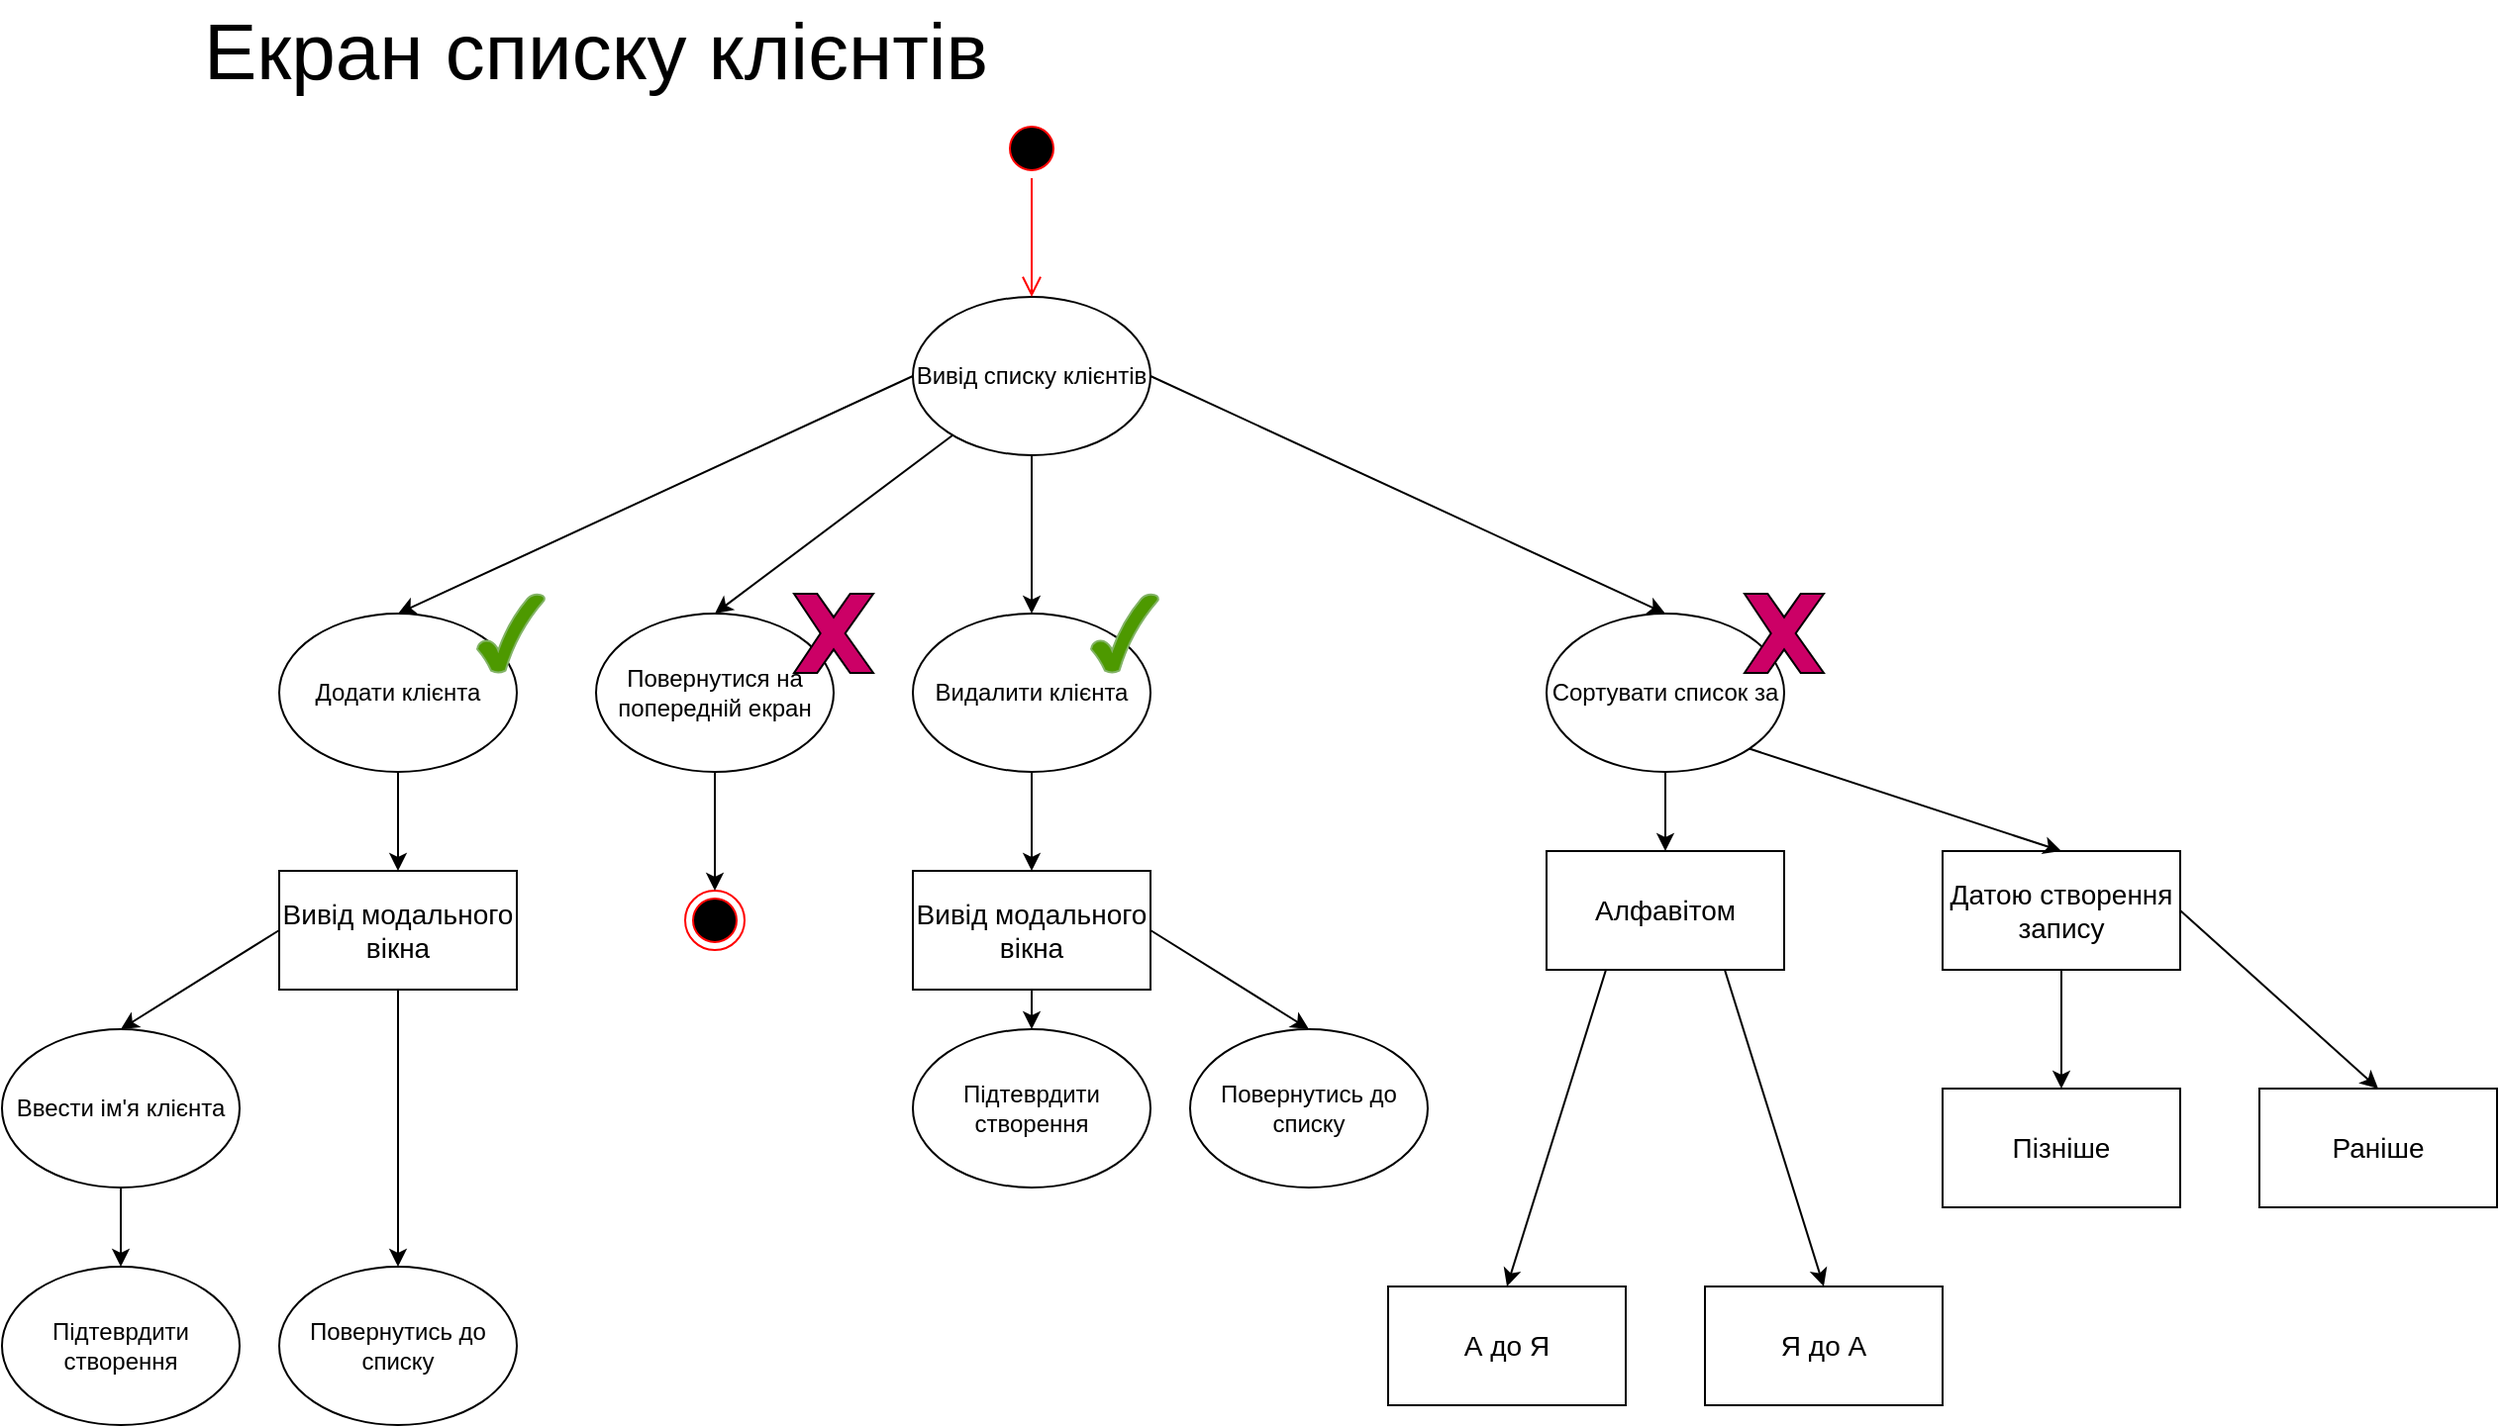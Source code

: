 <mxfile version="24.7.17">
  <diagram id="C5RBs43oDa-KdzZeNtuy" name="Список клієнтів">
    <mxGraphModel dx="2901" dy="1196" grid="1" gridSize="10" guides="1" tooltips="1" connect="1" arrows="1" fold="1" page="1" pageScale="1" pageWidth="827" pageHeight="1169" math="0" shadow="0">
      <root>
        <mxCell id="WIyWlLk6GJQsqaUBKTNV-0" />
        <mxCell id="WIyWlLk6GJQsqaUBKTNV-1" parent="WIyWlLk6GJQsqaUBKTNV-0" />
        <mxCell id="K7pLdBm7brwD5z3qVgqf-4" value="Вивід списку клієнтів" style="ellipse;whiteSpace=wrap;html=1;" vertex="1" parent="WIyWlLk6GJQsqaUBKTNV-1">
          <mxGeometry x="360" y="150" width="120" height="80" as="geometry" />
        </mxCell>
        <mxCell id="K7pLdBm7brwD5z3qVgqf-5" value="&lt;font style=&quot;font-size: 40px;&quot;&gt;Екран списку клієнтів&lt;/font&gt;" style="text;html=1;align=center;verticalAlign=middle;whiteSpace=wrap;rounded=0;fontSize=40;" vertex="1" parent="WIyWlLk6GJQsqaUBKTNV-1">
          <mxGeometry width="400" height="50" as="geometry" />
        </mxCell>
        <mxCell id="K7pLdBm7brwD5z3qVgqf-6" value="" style="ellipse;html=1;shape=startState;fillColor=#000000;strokeColor=#ff0000;" vertex="1" parent="WIyWlLk6GJQsqaUBKTNV-1">
          <mxGeometry x="405" y="60" width="30" height="30" as="geometry" />
        </mxCell>
        <mxCell id="K7pLdBm7brwD5z3qVgqf-7" value="" style="edgeStyle=orthogonalEdgeStyle;html=1;verticalAlign=bottom;endArrow=open;endSize=8;strokeColor=#ff0000;rounded=0;" edge="1" source="K7pLdBm7brwD5z3qVgqf-6" parent="WIyWlLk6GJQsqaUBKTNV-1">
          <mxGeometry relative="1" as="geometry">
            <mxPoint x="420" y="150" as="targetPoint" />
          </mxGeometry>
        </mxCell>
        <mxCell id="K7pLdBm7brwD5z3qVgqf-8" value="" style="endArrow=classic;html=1;rounded=0;exitX=0;exitY=0.5;exitDx=0;exitDy=0;entryX=0.5;entryY=0;entryDx=0;entryDy=0;" edge="1" parent="WIyWlLk6GJQsqaUBKTNV-1" source="K7pLdBm7brwD5z3qVgqf-4" target="K7pLdBm7brwD5z3qVgqf-9">
          <mxGeometry width="50" height="50" relative="1" as="geometry">
            <mxPoint x="60" y="360" as="sourcePoint" />
            <mxPoint x="110" y="310" as="targetPoint" />
          </mxGeometry>
        </mxCell>
        <mxCell id="K7pLdBm7brwD5z3qVgqf-9" value="Додати клієнта" style="ellipse;whiteSpace=wrap;html=1;" vertex="1" parent="WIyWlLk6GJQsqaUBKTNV-1">
          <mxGeometry x="40" y="310" width="120" height="80" as="geometry" />
        </mxCell>
        <mxCell id="K7pLdBm7brwD5z3qVgqf-10" value="" style="endArrow=classic;html=1;rounded=0;exitX=0.5;exitY=1;exitDx=0;exitDy=0;entryX=0.5;entryY=0;entryDx=0;entryDy=0;" edge="1" parent="WIyWlLk6GJQsqaUBKTNV-1" target="K7pLdBm7brwD5z3qVgqf-11" source="K7pLdBm7brwD5z3qVgqf-4">
          <mxGeometry width="50" height="50" relative="1" as="geometry">
            <mxPoint x="849" y="200" as="sourcePoint" />
            <mxPoint x="620" y="320" as="targetPoint" />
          </mxGeometry>
        </mxCell>
        <mxCell id="K7pLdBm7brwD5z3qVgqf-11" value="Видалити клієнта" style="ellipse;whiteSpace=wrap;html=1;" vertex="1" parent="WIyWlLk6GJQsqaUBKTNV-1">
          <mxGeometry x="360" y="310" width="120" height="80" as="geometry" />
        </mxCell>
        <mxCell id="K7pLdBm7brwD5z3qVgqf-12" value="Повернутися на попередній екран" style="ellipse;whiteSpace=wrap;html=1;" vertex="1" parent="WIyWlLk6GJQsqaUBKTNV-1">
          <mxGeometry x="200" y="310" width="120" height="80" as="geometry" />
        </mxCell>
        <mxCell id="K7pLdBm7brwD5z3qVgqf-13" value="" style="endArrow=classic;html=1;rounded=0;entryX=0.5;entryY=0;entryDx=0;entryDy=0;" edge="1" parent="WIyWlLk6GJQsqaUBKTNV-1" source="K7pLdBm7brwD5z3qVgqf-4" target="K7pLdBm7brwD5z3qVgqf-12">
          <mxGeometry width="50" height="50" relative="1" as="geometry">
            <mxPoint x="300" y="222.5" as="sourcePoint" />
            <mxPoint x="230" y="272.5" as="targetPoint" />
          </mxGeometry>
        </mxCell>
        <mxCell id="K7pLdBm7brwD5z3qVgqf-14" value="Ввести ім&#39;я клієнта" style="ellipse;whiteSpace=wrap;html=1;" vertex="1" parent="WIyWlLk6GJQsqaUBKTNV-1">
          <mxGeometry x="-100" y="520" width="120" height="80" as="geometry" />
        </mxCell>
        <mxCell id="K7pLdBm7brwD5z3qVgqf-15" value="" style="endArrow=classic;html=1;rounded=0;entryX=0.5;entryY=0;entryDx=0;entryDy=0;exitX=0;exitY=0.5;exitDx=0;exitDy=0;" edge="1" parent="WIyWlLk6GJQsqaUBKTNV-1" source="K7pLdBm7brwD5z3qVgqf-20" target="K7pLdBm7brwD5z3qVgqf-14">
          <mxGeometry width="50" height="50" relative="1" as="geometry">
            <mxPoint x="20" y="480" as="sourcePoint" />
            <mxPoint x="99.5" y="480" as="targetPoint" />
          </mxGeometry>
        </mxCell>
        <mxCell id="K7pLdBm7brwD5z3qVgqf-17" value="Повернутись до списку" style="ellipse;whiteSpace=wrap;html=1;" vertex="1" parent="WIyWlLk6GJQsqaUBKTNV-1">
          <mxGeometry x="40" y="640" width="120" height="80" as="geometry" />
        </mxCell>
        <mxCell id="K7pLdBm7brwD5z3qVgqf-18" value="" style="endArrow=classic;html=1;rounded=0;entryX=0.5;entryY=0;entryDx=0;entryDy=0;exitX=0.5;exitY=1;exitDx=0;exitDy=0;" edge="1" parent="WIyWlLk6GJQsqaUBKTNV-1" target="K7pLdBm7brwD5z3qVgqf-17" source="K7pLdBm7brwD5z3qVgqf-20">
          <mxGeometry width="50" height="50" relative="1" as="geometry">
            <mxPoint x="160" y="470" as="sourcePoint" />
            <mxPoint x="359.5" y="480" as="targetPoint" />
          </mxGeometry>
        </mxCell>
        <mxCell id="K7pLdBm7brwD5z3qVgqf-20" value="&lt;span style=&quot;font-size: 14px; text-wrap: nowrap; background-color: rgb(255, 255, 255);&quot;&gt;Вивід модального&lt;/span&gt;&lt;div&gt;&lt;span style=&quot;font-size: 14px; text-wrap: nowrap; background-color: rgb(255, 255, 255);&quot;&gt;вікна&lt;/span&gt;&lt;/div&gt;" style="rounded=0;whiteSpace=wrap;html=1;" vertex="1" parent="WIyWlLk6GJQsqaUBKTNV-1">
          <mxGeometry x="40" y="440" width="120" height="60" as="geometry" />
        </mxCell>
        <mxCell id="K7pLdBm7brwD5z3qVgqf-21" value="" style="endArrow=classic;html=1;rounded=0;entryX=0.5;entryY=0;entryDx=0;entryDy=0;exitX=0.5;exitY=1;exitDx=0;exitDy=0;" edge="1" parent="WIyWlLk6GJQsqaUBKTNV-1" source="K7pLdBm7brwD5z3qVgqf-9" target="K7pLdBm7brwD5z3qVgqf-20">
          <mxGeometry width="50" height="50" relative="1" as="geometry">
            <mxPoint x="40" y="370" as="sourcePoint" />
            <mxPoint x="-40" y="420" as="targetPoint" />
          </mxGeometry>
        </mxCell>
        <mxCell id="K7pLdBm7brwD5z3qVgqf-22" value="" style="ellipse;html=1;shape=endState;fillColor=#000000;strokeColor=#ff0000;" vertex="1" parent="WIyWlLk6GJQsqaUBKTNV-1">
          <mxGeometry x="245" y="450" width="30" height="30" as="geometry" />
        </mxCell>
        <mxCell id="K7pLdBm7brwD5z3qVgqf-23" value="" style="endArrow=classic;html=1;rounded=0;entryX=0.5;entryY=0;entryDx=0;entryDy=0;exitX=0.5;exitY=1;exitDx=0;exitDy=0;" edge="1" parent="WIyWlLk6GJQsqaUBKTNV-1" source="K7pLdBm7brwD5z3qVgqf-12" target="K7pLdBm7brwD5z3qVgqf-22">
          <mxGeometry width="50" height="50" relative="1" as="geometry">
            <mxPoint x="200" y="472.5" as="sourcePoint" />
            <mxPoint x="250" y="422.5" as="targetPoint" />
          </mxGeometry>
        </mxCell>
        <mxCell id="K7pLdBm7brwD5z3qVgqf-26" value="" style="endArrow=classic;html=1;rounded=0;exitX=0.5;exitY=1;exitDx=0;exitDy=0;entryX=0.5;entryY=0;entryDx=0;entryDy=0;" edge="1" parent="WIyWlLk6GJQsqaUBKTNV-1" source="K7pLdBm7brwD5z3qVgqf-14" target="K7pLdBm7brwD5z3qVgqf-27">
          <mxGeometry width="50" height="50" relative="1" as="geometry">
            <mxPoint x="-90" y="740" as="sourcePoint" />
            <mxPoint x="-40" y="690" as="targetPoint" />
          </mxGeometry>
        </mxCell>
        <mxCell id="K7pLdBm7brwD5z3qVgqf-27" value="Підтеврдити створення" style="ellipse;whiteSpace=wrap;html=1;" vertex="1" parent="WIyWlLk6GJQsqaUBKTNV-1">
          <mxGeometry x="-100" y="640" width="120" height="80" as="geometry" />
        </mxCell>
        <mxCell id="K7pLdBm7brwD5z3qVgqf-28" value="Повернутись до списку" style="ellipse;whiteSpace=wrap;html=1;" vertex="1" parent="WIyWlLk6GJQsqaUBKTNV-1">
          <mxGeometry x="500" y="520" width="120" height="80" as="geometry" />
        </mxCell>
        <mxCell id="K7pLdBm7brwD5z3qVgqf-29" value="" style="endArrow=classic;html=1;rounded=0;entryX=0.5;entryY=0;entryDx=0;entryDy=0;" edge="1" parent="WIyWlLk6GJQsqaUBKTNV-1" target="K7pLdBm7brwD5z3qVgqf-28">
          <mxGeometry width="50" height="50" relative="1" as="geometry">
            <mxPoint x="480" y="470" as="sourcePoint" />
            <mxPoint x="679.5" y="480" as="targetPoint" />
          </mxGeometry>
        </mxCell>
        <mxCell id="K7pLdBm7brwD5z3qVgqf-30" value="&lt;span style=&quot;font-size: 14px; text-wrap: nowrap; background-color: rgb(255, 255, 255);&quot;&gt;Вивід модального&lt;/span&gt;&lt;div&gt;&lt;span style=&quot;font-size: 14px; text-wrap: nowrap; background-color: rgb(255, 255, 255);&quot;&gt;вікна&lt;/span&gt;&lt;/div&gt;" style="rounded=0;whiteSpace=wrap;html=1;" vertex="1" parent="WIyWlLk6GJQsqaUBKTNV-1">
          <mxGeometry x="360" y="440" width="120" height="60" as="geometry" />
        </mxCell>
        <mxCell id="K7pLdBm7brwD5z3qVgqf-31" value="" style="endArrow=classic;html=1;rounded=0;entryX=0.5;entryY=0;entryDx=0;entryDy=0;exitX=0.5;exitY=1;exitDx=0;exitDy=0;" edge="1" parent="WIyWlLk6GJQsqaUBKTNV-1" target="K7pLdBm7brwD5z3qVgqf-30" source="K7pLdBm7brwD5z3qVgqf-11">
          <mxGeometry width="50" height="50" relative="1" as="geometry">
            <mxPoint x="740" y="360" as="sourcePoint" />
            <mxPoint x="600" y="420" as="targetPoint" />
          </mxGeometry>
        </mxCell>
        <mxCell id="K7pLdBm7brwD5z3qVgqf-32" value="" style="endArrow=classic;html=1;rounded=0;exitX=0.5;exitY=1;exitDx=0;exitDy=0;entryX=0.5;entryY=0;entryDx=0;entryDy=0;" edge="1" parent="WIyWlLk6GJQsqaUBKTNV-1" target="K7pLdBm7brwD5z3qVgqf-33" source="K7pLdBm7brwD5z3qVgqf-30">
          <mxGeometry width="50" height="50" relative="1" as="geometry">
            <mxPoint x="280" y="480" as="sourcePoint" />
            <mxPoint x="280" y="570" as="targetPoint" />
          </mxGeometry>
        </mxCell>
        <mxCell id="K7pLdBm7brwD5z3qVgqf-33" value="Підтеврдити створення" style="ellipse;whiteSpace=wrap;html=1;" vertex="1" parent="WIyWlLk6GJQsqaUBKTNV-1">
          <mxGeometry x="360" y="520" width="120" height="80" as="geometry" />
        </mxCell>
        <mxCell id="K7pLdBm7brwD5z3qVgqf-34" value="" style="endArrow=classic;html=1;rounded=0;exitX=1;exitY=0.5;exitDx=0;exitDy=0;entryX=0.5;entryY=0;entryDx=0;entryDy=0;" edge="1" parent="WIyWlLk6GJQsqaUBKTNV-1" target="K7pLdBm7brwD5z3qVgqf-35" source="K7pLdBm7brwD5z3qVgqf-4">
          <mxGeometry width="50" height="50" relative="1" as="geometry">
            <mxPoint x="660" y="190" as="sourcePoint" />
            <mxPoint x="860" y="280" as="targetPoint" />
          </mxGeometry>
        </mxCell>
        <mxCell id="K7pLdBm7brwD5z3qVgqf-35" value="Сортувати список за" style="ellipse;whiteSpace=wrap;html=1;" vertex="1" parent="WIyWlLk6GJQsqaUBKTNV-1">
          <mxGeometry x="680" y="310" width="120" height="80" as="geometry" />
        </mxCell>
        <mxCell id="K7pLdBm7brwD5z3qVgqf-36" value="&lt;span style=&quot;font-size: 14px; text-wrap: nowrap; background-color: rgb(255, 255, 255);&quot;&gt;Алфавітом&lt;/span&gt;" style="rounded=0;whiteSpace=wrap;html=1;" vertex="1" parent="WIyWlLk6GJQsqaUBKTNV-1">
          <mxGeometry x="680" y="430" width="120" height="60" as="geometry" />
        </mxCell>
        <mxCell id="K7pLdBm7brwD5z3qVgqf-37" value="&lt;span style=&quot;font-size: 14px; text-wrap: nowrap; background-color: rgb(255, 255, 255);&quot;&gt;Датою створення&lt;/span&gt;&lt;div&gt;&lt;span style=&quot;font-size: 14px; text-wrap: nowrap; background-color: rgb(255, 255, 255);&quot;&gt;запису&lt;/span&gt;&lt;/div&gt;" style="rounded=0;whiteSpace=wrap;html=1;" vertex="1" parent="WIyWlLk6GJQsqaUBKTNV-1">
          <mxGeometry x="880" y="430" width="120" height="60" as="geometry" />
        </mxCell>
        <mxCell id="K7pLdBm7brwD5z3qVgqf-38" value="&lt;span style=&quot;font-size: 14px; text-wrap: nowrap; background-color: rgb(255, 255, 255);&quot;&gt;Пізніше&lt;/span&gt;" style="rounded=0;whiteSpace=wrap;html=1;" vertex="1" parent="WIyWlLk6GJQsqaUBKTNV-1">
          <mxGeometry x="880" y="550" width="120" height="60" as="geometry" />
        </mxCell>
        <mxCell id="K7pLdBm7brwD5z3qVgqf-39" value="&lt;span style=&quot;font-size: 14px; text-wrap: nowrap; background-color: rgb(255, 255, 255);&quot;&gt;Раніше&lt;/span&gt;" style="rounded=0;whiteSpace=wrap;html=1;" vertex="1" parent="WIyWlLk6GJQsqaUBKTNV-1">
          <mxGeometry x="1040" y="550" width="120" height="60" as="geometry" />
        </mxCell>
        <mxCell id="K7pLdBm7brwD5z3qVgqf-40" value="" style="endArrow=classic;html=1;rounded=0;entryX=0.5;entryY=0;entryDx=0;entryDy=0;exitX=0.5;exitY=1;exitDx=0;exitDy=0;" edge="1" parent="WIyWlLk6GJQsqaUBKTNV-1" source="K7pLdBm7brwD5z3qVgqf-35" target="K7pLdBm7brwD5z3qVgqf-36">
          <mxGeometry width="50" height="50" relative="1" as="geometry">
            <mxPoint x="739.5" y="390" as="sourcePoint" />
            <mxPoint x="739.5" y="440" as="targetPoint" />
          </mxGeometry>
        </mxCell>
        <mxCell id="K7pLdBm7brwD5z3qVgqf-41" value="" style="endArrow=classic;html=1;rounded=0;entryX=0.5;entryY=0;entryDx=0;entryDy=0;exitX=1;exitY=1;exitDx=0;exitDy=0;" edge="1" parent="WIyWlLk6GJQsqaUBKTNV-1" source="K7pLdBm7brwD5z3qVgqf-35" target="K7pLdBm7brwD5z3qVgqf-37">
          <mxGeometry width="50" height="50" relative="1" as="geometry">
            <mxPoint x="850" y="390" as="sourcePoint" />
            <mxPoint x="750" y="440" as="targetPoint" />
          </mxGeometry>
        </mxCell>
        <mxCell id="K7pLdBm7brwD5z3qVgqf-42" value="&lt;span style=&quot;font-size: 14px; text-wrap: nowrap; background-color: rgb(255, 255, 255);&quot;&gt;А до Я&lt;/span&gt;" style="rounded=0;whiteSpace=wrap;html=1;" vertex="1" parent="WIyWlLk6GJQsqaUBKTNV-1">
          <mxGeometry x="600" y="650" width="120" height="60" as="geometry" />
        </mxCell>
        <mxCell id="K7pLdBm7brwD5z3qVgqf-43" value="&lt;span style=&quot;font-size: 14px; text-wrap: nowrap; background-color: rgb(255, 255, 255);&quot;&gt;Я до А&lt;/span&gt;" style="rounded=0;whiteSpace=wrap;html=1;" vertex="1" parent="WIyWlLk6GJQsqaUBKTNV-1">
          <mxGeometry x="760" y="650" width="120" height="60" as="geometry" />
        </mxCell>
        <mxCell id="K7pLdBm7brwD5z3qVgqf-44" value="" style="endArrow=classic;html=1;rounded=0;entryX=0.5;entryY=0;entryDx=0;entryDy=0;exitX=0.25;exitY=1;exitDx=0;exitDy=0;" edge="1" parent="WIyWlLk6GJQsqaUBKTNV-1" source="K7pLdBm7brwD5z3qVgqf-36" target="K7pLdBm7brwD5z3qVgqf-42">
          <mxGeometry width="50" height="50" relative="1" as="geometry">
            <mxPoint x="750" y="400" as="sourcePoint" />
            <mxPoint x="750" y="440" as="targetPoint" />
          </mxGeometry>
        </mxCell>
        <mxCell id="K7pLdBm7brwD5z3qVgqf-45" value="" style="endArrow=classic;html=1;rounded=0;entryX=0.5;entryY=0;entryDx=0;entryDy=0;exitX=0.75;exitY=1;exitDx=0;exitDy=0;" edge="1" parent="WIyWlLk6GJQsqaUBKTNV-1" source="K7pLdBm7brwD5z3qVgqf-36" target="K7pLdBm7brwD5z3qVgqf-43">
          <mxGeometry width="50" height="50" relative="1" as="geometry">
            <mxPoint x="720" y="500" as="sourcePoint" />
            <mxPoint x="670" y="660" as="targetPoint" />
          </mxGeometry>
        </mxCell>
        <mxCell id="K7pLdBm7brwD5z3qVgqf-46" value="" style="endArrow=classic;html=1;rounded=0;entryX=0.5;entryY=0;entryDx=0;entryDy=0;exitX=0.5;exitY=1;exitDx=0;exitDy=0;" edge="1" parent="WIyWlLk6GJQsqaUBKTNV-1" source="K7pLdBm7brwD5z3qVgqf-37" target="K7pLdBm7brwD5z3qVgqf-38">
          <mxGeometry width="50" height="50" relative="1" as="geometry">
            <mxPoint x="750" y="400" as="sourcePoint" />
            <mxPoint x="750" y="440" as="targetPoint" />
          </mxGeometry>
        </mxCell>
        <mxCell id="K7pLdBm7brwD5z3qVgqf-47" value="" style="endArrow=classic;html=1;rounded=0;entryX=0.5;entryY=0;entryDx=0;entryDy=0;exitX=1;exitY=0.5;exitDx=0;exitDy=0;" edge="1" parent="WIyWlLk6GJQsqaUBKTNV-1" source="K7pLdBm7brwD5z3qVgqf-37" target="K7pLdBm7brwD5z3qVgqf-39">
          <mxGeometry width="50" height="50" relative="1" as="geometry">
            <mxPoint x="1080" y="480" as="sourcePoint" />
            <mxPoint x="1080" y="540" as="targetPoint" />
          </mxGeometry>
        </mxCell>
        <mxCell id="K7pLdBm7brwD5z3qVgqf-48" value="" style="verticalLabelPosition=bottom;verticalAlign=top;html=1;shape=mxgraph.basic.tick;fillColor=#4D9900;strokeColor=#82b366;" vertex="1" parent="WIyWlLk6GJQsqaUBKTNV-1">
          <mxGeometry x="140" y="300" width="34" height="40" as="geometry" />
        </mxCell>
        <mxCell id="K7pLdBm7brwD5z3qVgqf-50" value="" style="verticalLabelPosition=bottom;verticalAlign=top;html=1;shape=mxgraph.basic.tick;fillColor=#4D9900;strokeColor=#82b366;" vertex="1" parent="WIyWlLk6GJQsqaUBKTNV-1">
          <mxGeometry x="450" y="300" width="34" height="40" as="geometry" />
        </mxCell>
        <mxCell id="K7pLdBm7brwD5z3qVgqf-51" value="" style="verticalLabelPosition=bottom;verticalAlign=top;html=1;shape=mxgraph.basic.x;fillColor=#CC0066;" vertex="1" parent="WIyWlLk6GJQsqaUBKTNV-1">
          <mxGeometry x="780" y="300" width="40" height="40" as="geometry" />
        </mxCell>
        <mxCell id="K7pLdBm7brwD5z3qVgqf-52" value="" style="verticalLabelPosition=bottom;verticalAlign=top;html=1;shape=mxgraph.basic.x;fillColor=#CC0066;" vertex="1" parent="WIyWlLk6GJQsqaUBKTNV-1">
          <mxGeometry x="300" y="300" width="40" height="40" as="geometry" />
        </mxCell>
      </root>
    </mxGraphModel>
  </diagram>
</mxfile>
